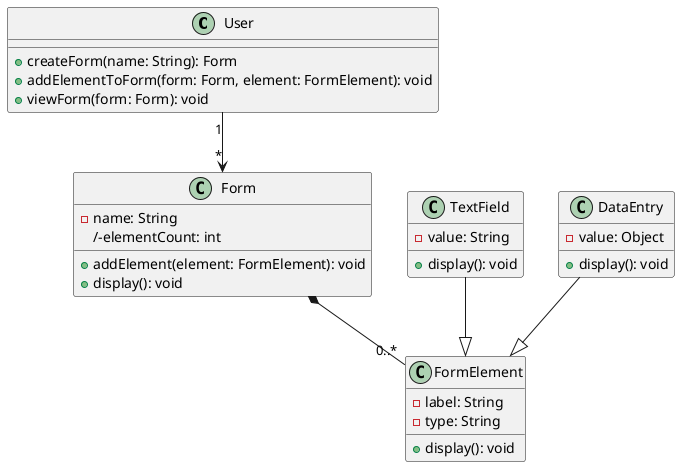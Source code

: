 @startuml
class User {
  + createForm(name: String): Form
  + addElementToForm(form: Form, element: FormElement): void
  + viewForm(form: Form): void
}

class Form {
  - name: String
  /-elementCount: int
  + addElement(element: FormElement): void
  + display(): void
}

class FormElement {
  - label: String
  - type: String
  + display(): void
}

class TextField {
  - value: String
  + display(): void
}

class DataEntry {
  - value: Object
  + display(): void
}

User "1" --> "*" Form
Form *-- "0..*" FormElement
TextField --|> FormElement
DataEntry --|> FormElement
@enduml